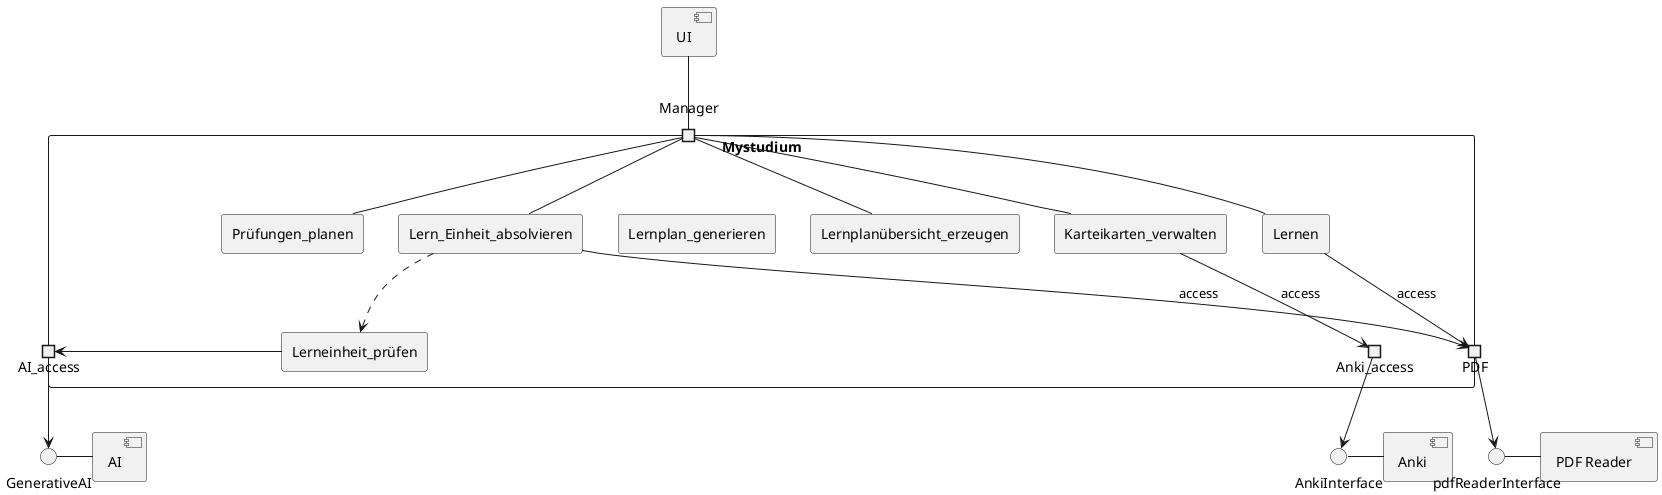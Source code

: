@startuml Komponentendiagramm


[Anki] 
[PDF Reader]
[AI]

Interface pdfReaderInterface  as PRU
Interface AnkiInterface as AnkiIntf
Interface GenerativeAI as GAI
PRU - [PDF Reader]
AnkiIntf - [Anki]
GAI - [AI]
component [UI]

skinparam BackgroundColor transparent
skinparam componentStyle rectangle
component Mystudium {
    'port definitions
    portin Manager
    portout AI_access
    portout PDF
    portout Anki_access

    'use case definitions
    component [Lernen] 
    component [Lern_Einheit_absolvieren] 
    component [Lernplan_generieren] 
    component [Prüfungen_planen] 
    component [Lernplanübersicht_erzeugen] 
    component [Karteikarten_verwalten] 
    component [Lerneinheit_prüfen]

    'portin(manager) zu use cases
    Manager -- Lern_Einheit_absolvieren
    Manager -- Lernen
    Manager -- Karteikarten_verwalten
    Manager -- Prüfungen_planen
    Manager -- Lernplanübersicht_erzeugen

    'interne Pfeile
    Lern_Einheit_absolvieren ..> Lerneinheit_prüfen

    'use case zu portout
    [Karteikarten_verwalten] --> Anki_access: access
    [Lerneinheit_prüfen] --> AI_access
    [Lernen] --> PDF: access
    [Lern_Einheit_absolvieren] --> PDF: access
}

UI -- Manager
AI_access --> GAI
PDF --> PRU
Anki_access --> AnkiIntf


/'
package "Backend" {
    [Timer]
    [Lernplan] - [Lernplangenerator]
    [Testgenerator] -> [GenerativeAI]: import
}
Package "UI" {
    [Reader] --> PRU: access
    [Reader] --> [Timer]: import
    [Reader] --> DI: access
    [Reader] --> AI: access
    [Tagesplan] --> [Lernplan]: import
    [Tagesplan] --> [Reader]: access
    [KarteikartenErsteller] --> [AI]: access
    [Prüf-Interface] --> [Testgenerator]: access
    [Tagesplan] --> [Prüf-Interface]: access
}'/

@enduml
